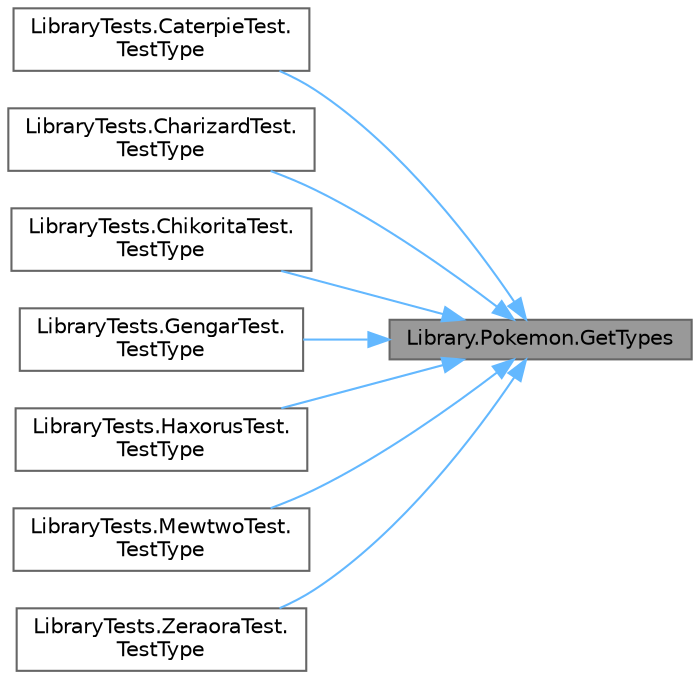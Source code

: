 digraph "Library.Pokemon.GetTypes"
{
 // INTERACTIVE_SVG=YES
 // LATEX_PDF_SIZE
  bgcolor="transparent";
  edge [fontname=Helvetica,fontsize=10,labelfontname=Helvetica,labelfontsize=10];
  node [fontname=Helvetica,fontsize=10,shape=box,height=0.2,width=0.4];
  rankdir="RL";
  Node1 [id="Node000001",label="Library.Pokemon.GetTypes",height=0.2,width=0.4,color="gray40", fillcolor="grey60", style="filled", fontcolor="black",tooltip="Devuelve la lista de tipos del Pokemon."];
  Node1 -> Node2 [id="edge1_Node000001_Node000002",dir="back",color="steelblue1",style="solid",tooltip=" "];
  Node2 [id="Node000002",label="LibraryTests.CaterpieTest.\lTestType",height=0.2,width=0.4,color="grey40", fillcolor="white", style="filled",URL="$classLibraryTests_1_1CaterpieTest.html#a7b4ee7a345f79da04d1ffff31e966ca7",tooltip="Test del atributo type."];
  Node1 -> Node3 [id="edge2_Node000001_Node000003",dir="back",color="steelblue1",style="solid",tooltip=" "];
  Node3 [id="Node000003",label="LibraryTests.CharizardTest.\lTestType",height=0.2,width=0.4,color="grey40", fillcolor="white", style="filled",URL="$classLibraryTests_1_1CharizardTest.html#a35f39e1f8d1c9522045f654382cea043",tooltip="Test del atributo type."];
  Node1 -> Node4 [id="edge3_Node000001_Node000004",dir="back",color="steelblue1",style="solid",tooltip=" "];
  Node4 [id="Node000004",label="LibraryTests.ChikoritaTest.\lTestType",height=0.2,width=0.4,color="grey40", fillcolor="white", style="filled",URL="$classLibraryTests_1_1ChikoritaTest.html#aa9cef46fe3c120f2075431e01d7cc975",tooltip="Test del atributo type."];
  Node1 -> Node5 [id="edge4_Node000001_Node000005",dir="back",color="steelblue1",style="solid",tooltip=" "];
  Node5 [id="Node000005",label="LibraryTests.GengarTest.\lTestType",height=0.2,width=0.4,color="grey40", fillcolor="white", style="filled",URL="$classLibraryTests_1_1GengarTest.html#aa529cc291b6d57cc9baa88aae3c3b001",tooltip="Test del atributo type."];
  Node1 -> Node6 [id="edge5_Node000001_Node000006",dir="back",color="steelblue1",style="solid",tooltip=" "];
  Node6 [id="Node000006",label="LibraryTests.HaxorusTest.\lTestType",height=0.2,width=0.4,color="grey40", fillcolor="white", style="filled",URL="$classLibraryTests_1_1HaxorusTest.html#ab68e5de12f32b74f431e12338d436b3f",tooltip="Test del atributo type."];
  Node1 -> Node7 [id="edge6_Node000001_Node000007",dir="back",color="steelblue1",style="solid",tooltip=" "];
  Node7 [id="Node000007",label="LibraryTests.MewtwoTest.\lTestType",height=0.2,width=0.4,color="grey40", fillcolor="white", style="filled",URL="$classLibraryTests_1_1MewtwoTest.html#ab434507bebaeadad75fab7332f5cc7a8",tooltip="Test del atributo type."];
  Node1 -> Node8 [id="edge7_Node000001_Node000008",dir="back",color="steelblue1",style="solid",tooltip=" "];
  Node8 [id="Node000008",label="LibraryTests.ZeraoraTest.\lTestType",height=0.2,width=0.4,color="grey40", fillcolor="white", style="filled",URL="$classLibraryTests_1_1ZeraoraTest.html#a59fca7f6820c24b8c61f7e2e5aeca317",tooltip="Test del atributo type."];
}
